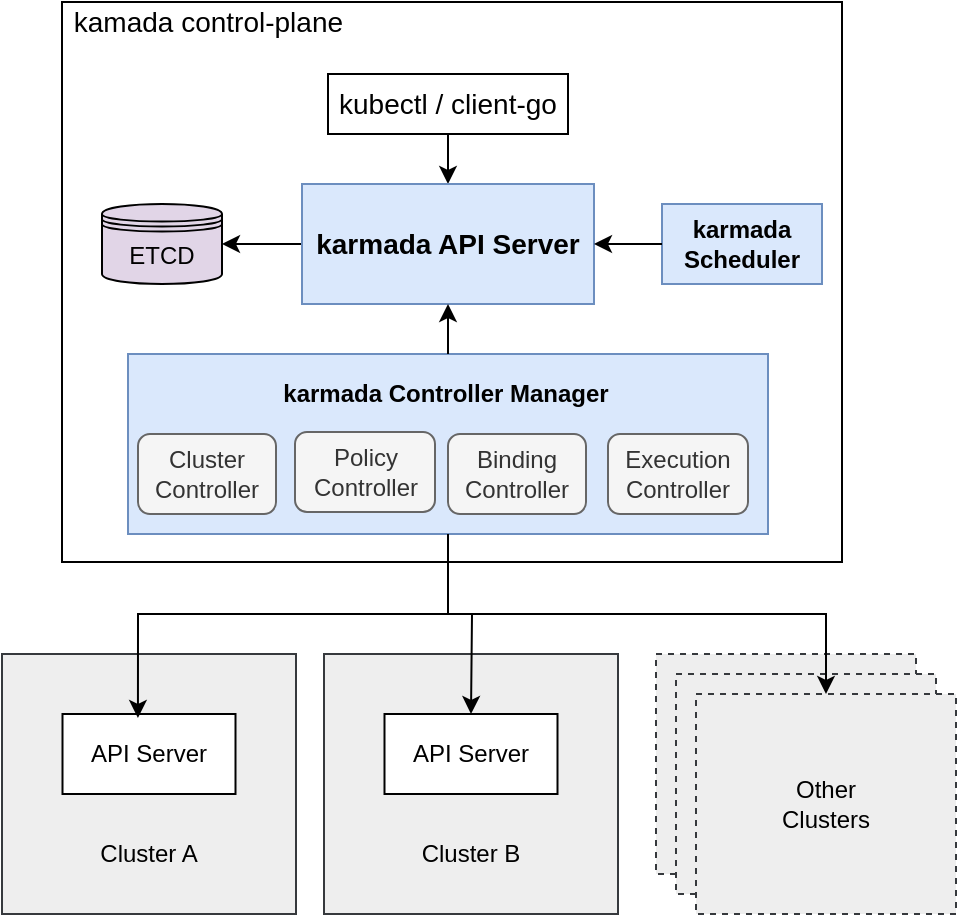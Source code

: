 <mxfile version="13.9.5" type="device"><diagram id="d3edZf_nAvSGJ7Mxgo-U" name="Page-1"><mxGraphModel dx="1384" dy="860" grid="1" gridSize="10" guides="1" tooltips="1" connect="1" arrows="1" fold="1" page="1" pageScale="1" pageWidth="827" pageHeight="1169" math="0" shadow="0"><root><mxCell id="0"/><mxCell id="1" parent="0"/><mxCell id="mpeQ21dQU-dsfatLRpuf-14" value="" style="rounded=0;whiteSpace=wrap;html=1;" parent="1" vertex="1"><mxGeometry x="250" y="54" width="390" height="280" as="geometry"/></mxCell><mxCell id="6W26Y2-vE53WIyYQQCIl-2" value="ETCD" style="shape=datastore;whiteSpace=wrap;html=1;fillColor=#E1D5E7;" parent="1" vertex="1"><mxGeometry x="270" y="155" width="60" height="40" as="geometry"/></mxCell><mxCell id="6W26Y2-vE53WIyYQQCIl-4" value="" style="edgeStyle=orthogonalEdgeStyle;rounded=0;orthogonalLoop=1;jettySize=auto;html=1;" parent="1" source="6W26Y2-vE53WIyYQQCIl-5" target="6W26Y2-vE53WIyYQQCIl-2" edge="1"><mxGeometry relative="1" as="geometry"/></mxCell><mxCell id="Y8-53_aBnc4z20mvS2gP-2" value="" style="edgeStyle=orthogonalEdgeStyle;rounded=0;orthogonalLoop=1;jettySize=auto;html=1;startArrow=classic;startFill=1;fillColor=#ffffff;fontSize=14;endArrow=none;endFill=0;" edge="1" parent="1" source="6W26Y2-vE53WIyYQQCIl-5" target="Y8-53_aBnc4z20mvS2gP-1"><mxGeometry relative="1" as="geometry"/></mxCell><mxCell id="6W26Y2-vE53WIyYQQCIl-5" value="karmada API Server" style="rounded=0;whiteSpace=wrap;html=1;fillColor=#dae8fc;strokeColor=#6c8ebf;fontSize=14;fontStyle=1" parent="1" vertex="1"><mxGeometry x="370" y="145" width="146" height="60" as="geometry"/></mxCell><mxCell id="mpeQ21dQU-dsfatLRpuf-8" value="" style="group" parent="1" vertex="1" connectable="0"><mxGeometry x="283" y="230" width="320" height="90" as="geometry"/></mxCell><mxCell id="mpeQ21dQU-dsfatLRpuf-6" value="" style="rounded=0;whiteSpace=wrap;html=1;fillColor=#dae8fc;strokeColor=#6c8ebf;" parent="mpeQ21dQU-dsfatLRpuf-8" vertex="1"><mxGeometry width="320" height="90.0" as="geometry"/></mxCell><mxCell id="DnSRSMCT-xzqVR_LUJkq-33" value="Policy Controller" style="rounded=1;whiteSpace=wrap;html=1;fillColor=#f5f5f5;strokeColor=#666666;fontColor=#333333;" parent="mpeQ21dQU-dsfatLRpuf-8" vertex="1"><mxGeometry x="83.5" y="39.0" width="70" height="40.0" as="geometry"/></mxCell><mxCell id="6W26Y2-vE53WIyYQQCIl-13" value="Binding&lt;br&gt;Controller" style="rounded=1;whiteSpace=wrap;html=1;fillColor=#f5f5f5;strokeColor=#666666;fontColor=#333333;" parent="mpeQ21dQU-dsfatLRpuf-8" vertex="1"><mxGeometry x="160" y="40.0" width="69" height="40.0" as="geometry"/></mxCell><mxCell id="6W26Y2-vE53WIyYQQCIl-26" value="Execution&lt;br&gt;Controller" style="rounded=1;whiteSpace=wrap;html=1;fillColor=#f5f5f5;strokeColor=#666666;fontColor=#333333;" parent="mpeQ21dQU-dsfatLRpuf-8" vertex="1"><mxGeometry x="240" y="40.0" width="70" height="40.0" as="geometry"/></mxCell><mxCell id="mpeQ21dQU-dsfatLRpuf-4" value="Cluster&lt;br&gt;Controller" style="rounded=1;whiteSpace=wrap;html=1;fillColor=#f5f5f5;strokeColor=#666666;fontColor=#333333;" parent="mpeQ21dQU-dsfatLRpuf-8" vertex="1"><mxGeometry x="5" y="40.0" width="69" height="40.0" as="geometry"/></mxCell><mxCell id="mpeQ21dQU-dsfatLRpuf-7" value="&lt;b&gt;karmada Controller Manager&lt;/b&gt;" style="text;html=1;strokeColor=none;fillColor=none;align=center;verticalAlign=middle;whiteSpace=wrap;rounded=0;" parent="mpeQ21dQU-dsfatLRpuf-8" vertex="1"><mxGeometry x="64" y="10.0" width="190" height="20.0" as="geometry"/></mxCell><mxCell id="mpeQ21dQU-dsfatLRpuf-9" value="karmada Scheduler" style="rounded=0;whiteSpace=wrap;html=1;fillColor=#dae8fc;strokeColor=#6c8ebf;fontStyle=1" parent="1" vertex="1"><mxGeometry x="550" y="155" width="80" height="40" as="geometry"/></mxCell><mxCell id="mpeQ21dQU-dsfatLRpuf-12" value="" style="endArrow=classic;html=1;exitX=0;exitY=0.5;exitDx=0;exitDy=0;entryX=1;entryY=0.5;entryDx=0;entryDy=0;" parent="1" source="mpeQ21dQU-dsfatLRpuf-9" target="6W26Y2-vE53WIyYQQCIl-5" edge="1"><mxGeometry width="50" height="50" relative="1" as="geometry"><mxPoint x="390" y="370" as="sourcePoint"/><mxPoint x="440" y="320" as="targetPoint"/></mxGeometry></mxCell><mxCell id="mpeQ21dQU-dsfatLRpuf-13" value="" style="endArrow=classic;html=1;entryX=0.5;entryY=1;entryDx=0;entryDy=0;exitX=0.5;exitY=0;exitDx=0;exitDy=0;" parent="1" source="mpeQ21dQU-dsfatLRpuf-6" target="6W26Y2-vE53WIyYQQCIl-5" edge="1"><mxGeometry width="50" height="50" relative="1" as="geometry"><mxPoint x="390" y="370" as="sourcePoint"/><mxPoint x="440" y="320" as="targetPoint"/></mxGeometry></mxCell><mxCell id="mpeQ21dQU-dsfatLRpuf-15" value="&lt;span style=&quot;font-size: 14px&quot;&gt;&lt;span&gt;&amp;nbsp;kamada control-plane&lt;/span&gt;&lt;/span&gt;" style="text;html=1;strokeColor=none;fillColor=none;align=left;verticalAlign=middle;whiteSpace=wrap;rounded=0;fontStyle=0" parent="1" vertex="1"><mxGeometry x="250" y="54" width="167" height="20" as="geometry"/></mxCell><mxCell id="mpeQ21dQU-dsfatLRpuf-23" value="" style="group" parent="1" vertex="1" connectable="0"><mxGeometry x="220" y="380" width="147" height="130" as="geometry"/></mxCell><mxCell id="mpeQ21dQU-dsfatLRpuf-16" value="" style="rounded=0;whiteSpace=wrap;html=1;fillColor=#eeeeee;strokeColor=#36393d;" parent="mpeQ21dQU-dsfatLRpuf-23" vertex="1"><mxGeometry width="147" height="130" as="geometry"/></mxCell><mxCell id="mpeQ21dQU-dsfatLRpuf-17" value="API Server" style="rounded=0;whiteSpace=wrap;html=1;" parent="mpeQ21dQU-dsfatLRpuf-23" vertex="1"><mxGeometry x="30.25" y="30" width="86.5" height="40" as="geometry"/></mxCell><mxCell id="mpeQ21dQU-dsfatLRpuf-18" value="Cluster A" style="text;html=1;strokeColor=none;fillColor=none;align=center;verticalAlign=middle;whiteSpace=wrap;rounded=0;" parent="mpeQ21dQU-dsfatLRpuf-23" vertex="1"><mxGeometry x="20" y="90" width="107" height="20" as="geometry"/></mxCell><mxCell id="mpeQ21dQU-dsfatLRpuf-24" value="" style="group" parent="1" vertex="1" connectable="0"><mxGeometry x="381" y="380" width="147" height="130" as="geometry"/></mxCell><mxCell id="mpeQ21dQU-dsfatLRpuf-25" value="" style="rounded=0;whiteSpace=wrap;html=1;fillColor=#eeeeee;strokeColor=#36393d;" parent="mpeQ21dQU-dsfatLRpuf-24" vertex="1"><mxGeometry width="147" height="130" as="geometry"/></mxCell><mxCell id="mpeQ21dQU-dsfatLRpuf-26" value="API Server" style="rounded=0;whiteSpace=wrap;html=1;" parent="mpeQ21dQU-dsfatLRpuf-24" vertex="1"><mxGeometry x="30.25" y="30" width="86.5" height="40" as="geometry"/></mxCell><mxCell id="mpeQ21dQU-dsfatLRpuf-27" value="Cluster B" style="text;html=1;strokeColor=none;fillColor=none;align=center;verticalAlign=middle;whiteSpace=wrap;rounded=0;" parent="mpeQ21dQU-dsfatLRpuf-24" vertex="1"><mxGeometry x="20" y="90" width="107" height="20" as="geometry"/></mxCell><mxCell id="mpeQ21dQU-dsfatLRpuf-28" value="" style="rounded=0;whiteSpace=wrap;html=1;dashed=1;fillColor=#eeeeee;strokeColor=#36393d;" parent="1" vertex="1"><mxGeometry x="547" y="380" width="130" height="110" as="geometry"/></mxCell><mxCell id="mpeQ21dQU-dsfatLRpuf-29" value="" style="rounded=0;whiteSpace=wrap;html=1;dashed=1;fillColor=#eeeeee;strokeColor=#36393d;" parent="1" vertex="1"><mxGeometry x="557" y="390" width="130" height="110" as="geometry"/></mxCell><mxCell id="mpeQ21dQU-dsfatLRpuf-30" value="Other&lt;br&gt;Clusters" style="rounded=0;whiteSpace=wrap;html=1;dashed=1;fillColor=#eeeeee;strokeColor=#36393d;" parent="1" vertex="1"><mxGeometry x="567" y="400" width="130" height="110" as="geometry"/></mxCell><mxCell id="mpeQ21dQU-dsfatLRpuf-31" value="" style="endArrow=classic;html=1;entryX=0.436;entryY=0.05;entryDx=0;entryDy=0;entryPerimeter=0;rounded=0;exitX=0.5;exitY=1;exitDx=0;exitDy=0;" parent="1" source="mpeQ21dQU-dsfatLRpuf-6" target="mpeQ21dQU-dsfatLRpuf-17" edge="1"><mxGeometry width="50" height="50" relative="1" as="geometry"><mxPoint x="434" y="322" as="sourcePoint"/><mxPoint x="440" y="310" as="targetPoint"/><Array as="points"><mxPoint x="443" y="360"/><mxPoint x="288" y="360"/></Array></mxGeometry></mxCell><mxCell id="mpeQ21dQU-dsfatLRpuf-32" value="" style="endArrow=classic;html=1;entryX=0.5;entryY=0;entryDx=0;entryDy=0;rounded=0;" parent="1" target="mpeQ21dQU-dsfatLRpuf-26" edge="1"><mxGeometry width="50" height="50" relative="1" as="geometry"><mxPoint x="407" y="360" as="sourcePoint"/><mxPoint x="407" y="310" as="targetPoint"/><Array as="points"><mxPoint x="455" y="360"/></Array></mxGeometry></mxCell><mxCell id="mpeQ21dQU-dsfatLRpuf-33" value="" style="endArrow=classic;html=1;rounded=0;entryX=0.5;entryY=0;entryDx=0;entryDy=0;" parent="1" target="mpeQ21dQU-dsfatLRpuf-30" edge="1"><mxGeometry width="50" height="50" relative="1" as="geometry"><mxPoint x="407" y="360" as="sourcePoint"/><mxPoint x="407" y="310" as="targetPoint"/><Array as="points"><mxPoint x="632" y="360"/></Array></mxGeometry></mxCell><mxCell id="Y8-53_aBnc4z20mvS2gP-1" value="kubectl / client-go" style="rounded=0;whiteSpace=wrap;html=1;fontSize=14;" vertex="1" parent="1"><mxGeometry x="383" y="90" width="120" height="30" as="geometry"/></mxCell></root></mxGraphModel></diagram></mxfile>